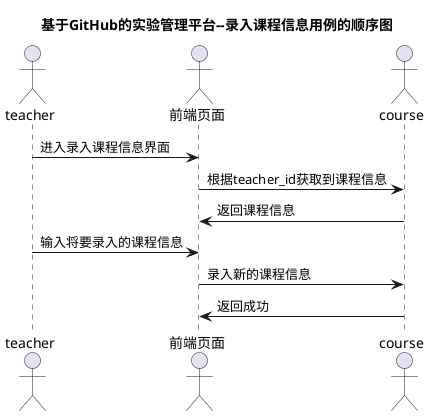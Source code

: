 @startuml
title 基于GitHub的实验管理平台--录入课程信息用例的顺序图
actor teacher
actor 前端页面
actor course
teacher -> 前端页面:进入录入课程信息界面
前端页面 -> course:根据teacher_id获取到课程信息
course-> 前端页面:返回课程信息
teacher -> 前端页面:输入将要录入的课程信息
前端页面 -> course:录入新的课程信息
course -> 前端页面:返回成功

@enduml